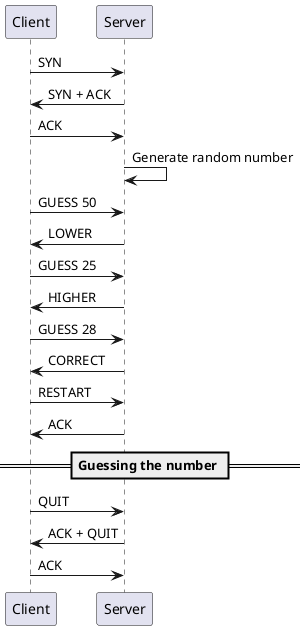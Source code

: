 @startuml
participant Client order 10
participant Server order 20

Client->Server : SYN
Server->Client : SYN + ACK
Client->Server : ACK

Server->Server : Generate random number
Client->Server : GUESS 50
Server->Client : LOWER
Client->Server : GUESS 25
Server->Client : HIGHER
Client->Server : GUESS 28
Server->Client : CORRECT
Client->Server : RESTART
Server->Client : ACK

== Guessing the number ==

Client->Server : QUIT
Server->Client : ACK + QUIT
Client->Server : ACK

@enduml
